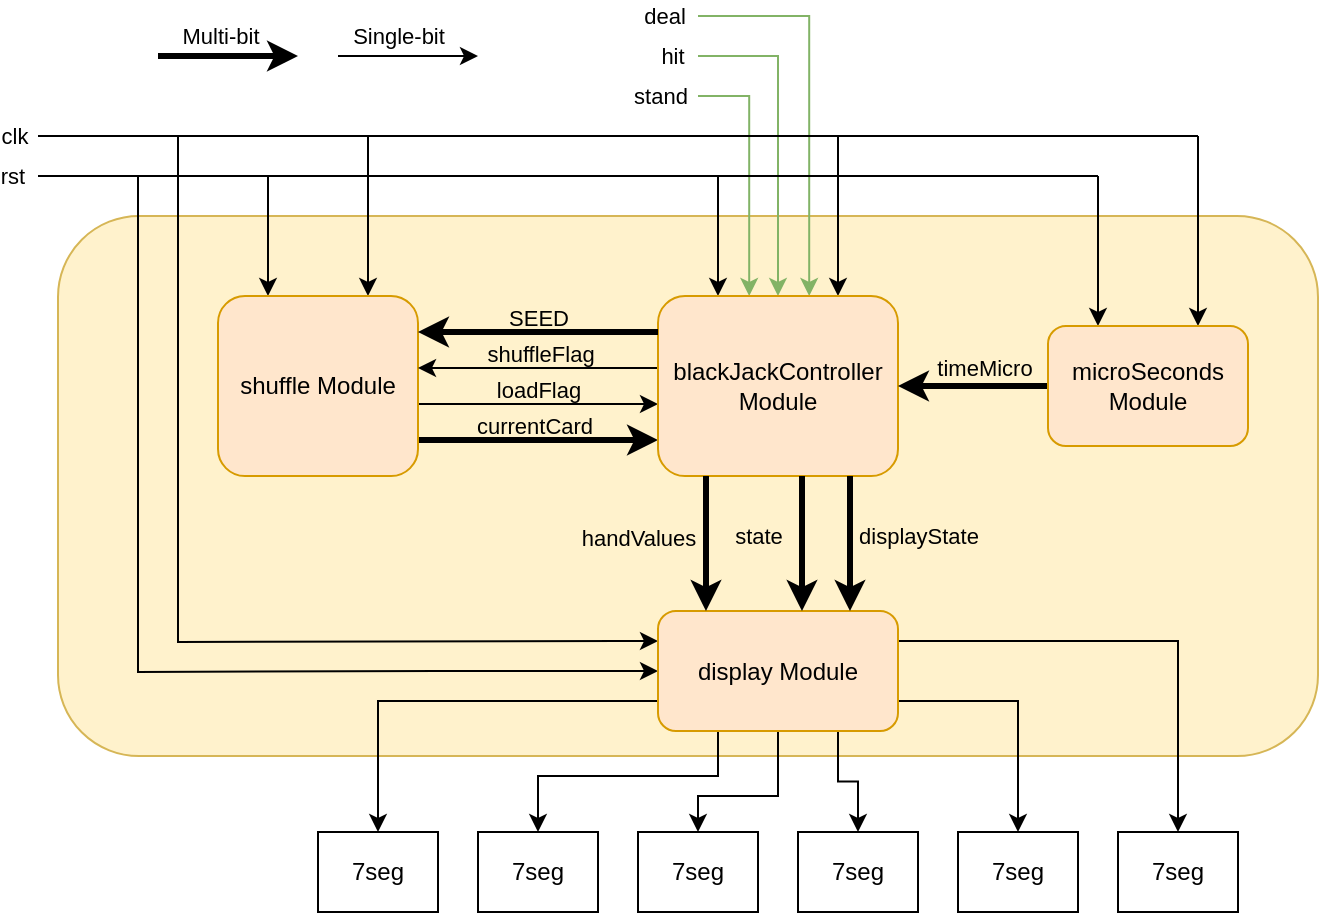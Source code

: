 <mxfile version="22.1.2" type="device">
  <diagram name="Page-1" id="hZqHQkQyaut782LopKFs">
    <mxGraphModel dx="893" dy="519" grid="1" gridSize="10" guides="1" tooltips="1" connect="1" arrows="1" fold="1" page="1" pageScale="1" pageWidth="1100" pageHeight="850" math="0" shadow="0">
      <root>
        <mxCell id="0" />
        <mxCell id="1" parent="0" />
        <mxCell id="UKzcWUU1NQJNQ1Zkniri-50" value="" style="rounded=1;whiteSpace=wrap;html=1;fillColor=#fff2cc;movable=1;resizable=1;rotatable=1;deletable=1;editable=1;locked=0;connectable=1;strokeColor=#d6b656;" vertex="1" parent="1">
          <mxGeometry x="140" y="170" width="630" height="270" as="geometry" />
        </mxCell>
        <mxCell id="UKzcWUU1NQJNQ1Zkniri-4" style="edgeStyle=orthogonalEdgeStyle;rounded=0;orthogonalLoop=1;jettySize=auto;html=1;strokeWidth=3;entryX=0;entryY=0.8;entryDx=0;entryDy=0;entryPerimeter=0;exitX=1;exitY=0.8;exitDx=0;exitDy=0;exitPerimeter=0;" edge="1" parent="1" source="lTBy46bGKvlum3ThATVw-1" target="lTBy46bGKvlum3ThATVw-2">
          <mxGeometry relative="1" as="geometry">
            <mxPoint x="320" y="260" as="sourcePoint" />
            <mxPoint x="410" y="210" as="targetPoint" />
          </mxGeometry>
        </mxCell>
        <mxCell id="UKzcWUU1NQJNQ1Zkniri-12" value="currentCard" style="edgeLabel;html=1;align=center;verticalAlign=middle;resizable=0;points=[];labelBackgroundColor=none;" vertex="1" connectable="0" parent="UKzcWUU1NQJNQ1Zkniri-4">
          <mxGeometry x="-0.101" y="1" relative="1" as="geometry">
            <mxPoint x="4" y="-6" as="offset" />
          </mxGeometry>
        </mxCell>
        <mxCell id="UKzcWUU1NQJNQ1Zkniri-6" style="edgeStyle=orthogonalEdgeStyle;rounded=0;orthogonalLoop=1;jettySize=auto;html=1;exitX=1;exitY=0.6;exitDx=0;exitDy=0;entryX=0;entryY=0.6;entryDx=0;entryDy=0;entryPerimeter=0;exitPerimeter=0;" edge="1" parent="1" source="lTBy46bGKvlum3ThATVw-1" target="lTBy46bGKvlum3ThATVw-2">
          <mxGeometry relative="1" as="geometry" />
        </mxCell>
        <mxCell id="UKzcWUU1NQJNQ1Zkniri-13" value="loadFlag" style="edgeLabel;html=1;align=center;verticalAlign=middle;resizable=0;points=[];labelBackgroundColor=none;" vertex="1" connectable="0" parent="UKzcWUU1NQJNQ1Zkniri-6">
          <mxGeometry x="-0.05" y="1" relative="1" as="geometry">
            <mxPoint x="3" y="-6" as="offset" />
          </mxGeometry>
        </mxCell>
        <mxCell id="UKzcWUU1NQJNQ1Zkniri-25" style="edgeStyle=orthogonalEdgeStyle;rounded=0;orthogonalLoop=1;jettySize=auto;html=1;exitX=0.25;exitY=0;exitDx=0;exitDy=0;exitPerimeter=0;startArrow=classic;startFill=1;endArrow=none;endFill=0;" edge="1" parent="1" source="lTBy46bGKvlum3ThATVw-1">
          <mxGeometry relative="1" as="geometry">
            <mxPoint x="245" y="150" as="targetPoint" />
          </mxGeometry>
        </mxCell>
        <mxCell id="UKzcWUU1NQJNQ1Zkniri-26" style="edgeStyle=orthogonalEdgeStyle;rounded=0;orthogonalLoop=1;jettySize=auto;html=1;exitX=0.75;exitY=0;exitDx=0;exitDy=0;exitPerimeter=0;startArrow=classic;startFill=1;endArrow=none;endFill=0;" edge="1" parent="1" source="lTBy46bGKvlum3ThATVw-1">
          <mxGeometry relative="1" as="geometry">
            <mxPoint x="295" y="130" as="targetPoint" />
          </mxGeometry>
        </mxCell>
        <mxCell id="lTBy46bGKvlum3ThATVw-1" value="shuffle Module" style="rounded=1;whiteSpace=wrap;html=1;points=[[0,0,0,0,0],[0,0.25,0,0,0],[0,0.5,0,0,0],[0,0.75,0,0,0],[0,1,0,0,0],[0.25,0,0,0,0],[0.25,1,0,0,0],[0.5,0,0,0,0],[0.5,1,0,0,0],[0.75,0,0,0,0],[0.75,1,0,0,0],[1,0.2,0,0,0],[1,0.4,0,0,0],[1,0.6,0,0,0],[1,0.8,0,0,0]];fillColor=#ffe6cc;strokeColor=#d79b00;" parent="1" vertex="1">
          <mxGeometry x="220" y="210" width="100" height="90" as="geometry" />
        </mxCell>
        <mxCell id="UKzcWUU1NQJNQ1Zkniri-5" style="edgeStyle=orthogonalEdgeStyle;rounded=0;orthogonalLoop=1;jettySize=auto;html=1;exitX=0;exitY=0.4;exitDx=0;exitDy=0;entryX=1;entryY=0.4;entryDx=0;entryDy=0;entryPerimeter=0;exitPerimeter=0;" edge="1" parent="1" source="lTBy46bGKvlum3ThATVw-2" target="lTBy46bGKvlum3ThATVw-1">
          <mxGeometry relative="1" as="geometry" />
        </mxCell>
        <mxCell id="UKzcWUU1NQJNQ1Zkniri-11" value="shuffleFlag" style="edgeLabel;html=1;align=center;verticalAlign=middle;resizable=0;points=[];labelBackgroundColor=none;" vertex="1" connectable="0" parent="UKzcWUU1NQJNQ1Zkniri-5">
          <mxGeometry x="0.11" relative="1" as="geometry">
            <mxPoint x="7" y="-7" as="offset" />
          </mxGeometry>
        </mxCell>
        <mxCell id="UKzcWUU1NQJNQ1Zkniri-27" style="edgeStyle=orthogonalEdgeStyle;rounded=0;orthogonalLoop=1;jettySize=auto;html=1;exitX=0.25;exitY=0;exitDx=0;exitDy=0;exitPerimeter=0;startArrow=classic;startFill=1;endArrow=none;endFill=0;" edge="1" parent="1" source="lTBy46bGKvlum3ThATVw-2">
          <mxGeometry relative="1" as="geometry">
            <mxPoint x="470" y="150" as="targetPoint" />
          </mxGeometry>
        </mxCell>
        <mxCell id="UKzcWUU1NQJNQ1Zkniri-28" style="edgeStyle=orthogonalEdgeStyle;rounded=0;orthogonalLoop=1;jettySize=auto;html=1;exitX=0.75;exitY=0;exitDx=0;exitDy=0;exitPerimeter=0;startArrow=classic;startFill=1;endArrow=none;endFill=0;" edge="1" parent="1" source="lTBy46bGKvlum3ThATVw-2">
          <mxGeometry relative="1" as="geometry">
            <mxPoint x="530" y="130" as="targetPoint" />
          </mxGeometry>
        </mxCell>
        <mxCell id="UKzcWUU1NQJNQ1Zkniri-30" style="edgeStyle=orthogonalEdgeStyle;rounded=0;orthogonalLoop=1;jettySize=auto;html=1;exitX=0.38;exitY=0;exitDx=0;exitDy=0;exitPerimeter=0;startArrow=classic;startFill=1;endArrow=none;endFill=0;fillColor=#d5e8d4;strokeColor=#82b366;" edge="1" parent="1" source="lTBy46bGKvlum3ThATVw-2">
          <mxGeometry relative="1" as="geometry">
            <mxPoint x="460" y="110" as="targetPoint" />
            <Array as="points">
              <mxPoint x="486" y="110" />
              <mxPoint x="460" y="110" />
            </Array>
          </mxGeometry>
        </mxCell>
        <mxCell id="UKzcWUU1NQJNQ1Zkniri-33" value="stand" style="edgeLabel;html=1;align=center;verticalAlign=middle;resizable=0;points=[];" vertex="1" connectable="0" parent="UKzcWUU1NQJNQ1Zkniri-30">
          <mxGeometry x="0.971" relative="1" as="geometry">
            <mxPoint x="-21" as="offset" />
          </mxGeometry>
        </mxCell>
        <mxCell id="UKzcWUU1NQJNQ1Zkniri-31" style="edgeStyle=orthogonalEdgeStyle;rounded=0;orthogonalLoop=1;jettySize=auto;html=1;exitX=0.5;exitY=0;exitDx=0;exitDy=0;exitPerimeter=0;startArrow=classic;startFill=1;endArrow=none;endFill=0;fillColor=#d5e8d4;strokeColor=#82b366;" edge="1" parent="1" source="lTBy46bGKvlum3ThATVw-2">
          <mxGeometry relative="1" as="geometry">
            <mxPoint x="460" y="90" as="targetPoint" />
            <Array as="points">
              <mxPoint x="500" y="90" />
            </Array>
          </mxGeometry>
        </mxCell>
        <mxCell id="UKzcWUU1NQJNQ1Zkniri-34" value="hit" style="edgeLabel;html=1;align=center;verticalAlign=middle;resizable=0;points=[];" vertex="1" connectable="0" parent="UKzcWUU1NQJNQ1Zkniri-31">
          <mxGeometry x="0.98" relative="1" as="geometry">
            <mxPoint x="-15" as="offset" />
          </mxGeometry>
        </mxCell>
        <mxCell id="UKzcWUU1NQJNQ1Zkniri-32" style="edgeStyle=orthogonalEdgeStyle;rounded=0;orthogonalLoop=1;jettySize=auto;html=1;exitX=0.63;exitY=0;exitDx=0;exitDy=0;exitPerimeter=0;startArrow=classic;startFill=1;endArrow=none;endFill=0;fillColor=#d5e8d4;strokeColor=#82b366;" edge="1" parent="1" source="lTBy46bGKvlum3ThATVw-2">
          <mxGeometry relative="1" as="geometry">
            <mxPoint x="460" y="70" as="targetPoint" />
            <Array as="points">
              <mxPoint x="516" y="70" />
            </Array>
          </mxGeometry>
        </mxCell>
        <mxCell id="UKzcWUU1NQJNQ1Zkniri-35" value="deal" style="edgeLabel;html=1;align=center;verticalAlign=middle;resizable=0;points=[];" vertex="1" connectable="0" parent="UKzcWUU1NQJNQ1Zkniri-32">
          <mxGeometry x="0.9" y="-1" relative="1" as="geometry">
            <mxPoint x="-27" y="1" as="offset" />
          </mxGeometry>
        </mxCell>
        <mxCell id="lTBy46bGKvlum3ThATVw-2" value="blackJackController Module" style="rounded=1;whiteSpace=wrap;html=1;points=[[0,0.2,0,0,0],[0,0.4,0,0,0],[0,0.6,0,0,0],[0,0.8,0,0,0],[0.13,0,0,0,0],[0.2,1,0,0,0],[0.25,0,0,0,0],[0.38,0,0,0,0],[0.4,1,0,0,0],[0.5,0,0,0,0],[0.6,1,0,0,0],[0.63,0,0,0,0],[0.75,0,0,0,0],[0.8,1,0,0,0],[0.88,0,0,0,0],[1,0.25,0,0,0],[1,0.5,0,0,0],[1,0.75,0,0,0]];fillColor=#ffe6cc;strokeColor=#d79b00;" parent="1" vertex="1">
          <mxGeometry x="440" y="210" width="120" height="90" as="geometry" />
        </mxCell>
        <mxCell id="lTBy46bGKvlum3ThATVw-16" style="edgeStyle=orthogonalEdgeStyle;rounded=0;orthogonalLoop=1;jettySize=auto;html=1;exitX=0;exitY=0.75;exitDx=0;exitDy=0;entryX=0.5;entryY=0;entryDx=0;entryDy=0;" parent="1" source="lTBy46bGKvlum3ThATVw-3" target="lTBy46bGKvlum3ThATVw-4" edge="1">
          <mxGeometry relative="1" as="geometry">
            <Array as="points">
              <mxPoint x="300" y="412" />
            </Array>
          </mxGeometry>
        </mxCell>
        <mxCell id="lTBy46bGKvlum3ThATVw-17" style="edgeStyle=orthogonalEdgeStyle;rounded=0;orthogonalLoop=1;jettySize=auto;html=1;exitX=0.25;exitY=1;exitDx=0;exitDy=0;" parent="1" source="lTBy46bGKvlum3ThATVw-3" target="lTBy46bGKvlum3ThATVw-8" edge="1">
          <mxGeometry relative="1" as="geometry">
            <Array as="points">
              <mxPoint x="470" y="450" />
              <mxPoint x="380" y="450" />
            </Array>
          </mxGeometry>
        </mxCell>
        <mxCell id="lTBy46bGKvlum3ThATVw-18" style="edgeStyle=orthogonalEdgeStyle;rounded=0;orthogonalLoop=1;jettySize=auto;html=1;exitX=0.5;exitY=1;exitDx=0;exitDy=0;entryX=0.5;entryY=0;entryDx=0;entryDy=0;" parent="1" source="lTBy46bGKvlum3ThATVw-3" target="lTBy46bGKvlum3ThATVw-7" edge="1">
          <mxGeometry relative="1" as="geometry">
            <Array as="points">
              <mxPoint x="500" y="460" />
              <mxPoint x="460" y="460" />
            </Array>
          </mxGeometry>
        </mxCell>
        <mxCell id="lTBy46bGKvlum3ThATVw-20" style="edgeStyle=orthogonalEdgeStyle;rounded=0;orthogonalLoop=1;jettySize=auto;html=1;exitX=1;exitY=0.75;exitDx=0;exitDy=0;entryX=0.5;entryY=0;entryDx=0;entryDy=0;" parent="1" source="lTBy46bGKvlum3ThATVw-3" target="lTBy46bGKvlum3ThATVw-14" edge="1">
          <mxGeometry relative="1" as="geometry" />
        </mxCell>
        <mxCell id="lTBy46bGKvlum3ThATVw-21" style="edgeStyle=orthogonalEdgeStyle;rounded=0;orthogonalLoop=1;jettySize=auto;html=1;exitX=1;exitY=0.25;exitDx=0;exitDy=0;entryX=0.5;entryY=0;entryDx=0;entryDy=0;" parent="1" source="lTBy46bGKvlum3ThATVw-3" target="lTBy46bGKvlum3ThATVw-13" edge="1">
          <mxGeometry relative="1" as="geometry" />
        </mxCell>
        <mxCell id="UKzcWUU1NQJNQ1Zkniri-36" style="edgeStyle=orthogonalEdgeStyle;rounded=0;orthogonalLoop=1;jettySize=auto;html=1;startArrow=classic;startFill=1;endArrow=none;endFill=0;exitX=0;exitY=0.5;exitDx=0;exitDy=0;exitPerimeter=0;" edge="1" parent="1" source="lTBy46bGKvlum3ThATVw-3">
          <mxGeometry relative="1" as="geometry">
            <mxPoint x="160" y="150" as="targetPoint" />
            <mxPoint x="330" y="350" as="sourcePoint" />
            <Array as="points">
              <mxPoint x="330" y="398" />
              <mxPoint x="180" y="398" />
              <mxPoint x="180" y="150" />
            </Array>
          </mxGeometry>
        </mxCell>
        <mxCell id="UKzcWUU1NQJNQ1Zkniri-37" style="edgeStyle=orthogonalEdgeStyle;rounded=0;orthogonalLoop=1;jettySize=auto;html=1;exitX=0.75;exitY=1;exitDx=0;exitDy=0;entryX=0.5;entryY=0;entryDx=0;entryDy=0;" edge="1" parent="1" source="lTBy46bGKvlum3ThATVw-3" target="lTBy46bGKvlum3ThATVw-5">
          <mxGeometry relative="1" as="geometry" />
        </mxCell>
        <mxCell id="UKzcWUU1NQJNQ1Zkniri-38" style="edgeStyle=orthogonalEdgeStyle;rounded=0;orthogonalLoop=1;jettySize=auto;html=1;startArrow=classic;startFill=1;endArrow=none;endFill=0;movable=1;resizable=1;rotatable=1;deletable=1;editable=1;locked=0;connectable=1;exitX=0;exitY=0.25;exitDx=0;exitDy=0;exitPerimeter=0;" edge="1" parent="1" source="lTBy46bGKvlum3ThATVw-3">
          <mxGeometry relative="1" as="geometry">
            <mxPoint x="190" y="130" as="targetPoint" />
            <mxPoint x="360" y="340" as="sourcePoint" />
            <Array as="points">
              <mxPoint x="420" y="383" />
              <mxPoint x="200" y="383" />
              <mxPoint x="200" y="130" />
            </Array>
          </mxGeometry>
        </mxCell>
        <mxCell id="lTBy46bGKvlum3ThATVw-3" value="display Module" style="rounded=1;whiteSpace=wrap;html=1;points=[[0,0.25,0,0,0],[0,0.5,0,0,0],[0,0.75,0,0,0],[0,1,0,0,0],[0.2,0,0,0,0],[0.25,1,0,0,0],[0.4,0,0,0,0],[0.5,1,0,0,0],[0.6,0,0,0,0],[0.75,1,0,0,0],[0.8,0,0,0,0],[1,0.25,0,0,0],[1,0.5,0,0,0],[1,0.75,0,0,0],[1,1,0,0,0]];fillColor=#ffe6cc;strokeColor=#d79b00;" parent="1" vertex="1">
          <mxGeometry x="440" y="367.5" width="120" height="60" as="geometry" />
        </mxCell>
        <mxCell id="lTBy46bGKvlum3ThATVw-4" value="7seg" style="rounded=0;whiteSpace=wrap;html=1;" parent="1" vertex="1">
          <mxGeometry x="270" y="478" width="60" height="40" as="geometry" />
        </mxCell>
        <mxCell id="lTBy46bGKvlum3ThATVw-5" value="7seg" style="rounded=0;whiteSpace=wrap;html=1;fontStyle=0" parent="1" vertex="1">
          <mxGeometry x="510" y="478" width="60" height="40" as="geometry" />
        </mxCell>
        <mxCell id="lTBy46bGKvlum3ThATVw-7" value="7seg" style="rounded=0;whiteSpace=wrap;html=1;fontStyle=0" parent="1" vertex="1">
          <mxGeometry x="430" y="478" width="60" height="40" as="geometry" />
        </mxCell>
        <mxCell id="lTBy46bGKvlum3ThATVw-8" value="7seg" style="rounded=0;whiteSpace=wrap;html=1;" parent="1" vertex="1">
          <mxGeometry x="350" y="478" width="60" height="40" as="geometry" />
        </mxCell>
        <mxCell id="lTBy46bGKvlum3ThATVw-13" value="7seg" style="rounded=0;whiteSpace=wrap;html=1;" parent="1" vertex="1">
          <mxGeometry x="670" y="478" width="60" height="40" as="geometry" />
        </mxCell>
        <mxCell id="lTBy46bGKvlum3ThATVw-14" value="7seg" style="rounded=0;whiteSpace=wrap;html=1;" parent="1" vertex="1">
          <mxGeometry x="590" y="478" width="60" height="40" as="geometry" />
        </mxCell>
        <mxCell id="UKzcWUU1NQJNQ1Zkniri-3" style="edgeStyle=orthogonalEdgeStyle;rounded=0;orthogonalLoop=1;jettySize=auto;html=1;exitX=0;exitY=0.5;exitDx=0;exitDy=0;entryX=1;entryY=0.5;entryDx=0;entryDy=0;strokeWidth=3;" edge="1" parent="1" source="UKzcWUU1NQJNQ1Zkniri-2" target="lTBy46bGKvlum3ThATVw-2">
          <mxGeometry relative="1" as="geometry" />
        </mxCell>
        <mxCell id="UKzcWUU1NQJNQ1Zkniri-22" value="timeMicro" style="edgeLabel;html=1;align=center;verticalAlign=middle;resizable=0;points=[];labelBackgroundColor=none;" vertex="1" connectable="0" parent="UKzcWUU1NQJNQ1Zkniri-3">
          <mxGeometry x="0.183" y="2" relative="1" as="geometry">
            <mxPoint x="12" y="-11" as="offset" />
          </mxGeometry>
        </mxCell>
        <mxCell id="UKzcWUU1NQJNQ1Zkniri-23" style="edgeStyle=orthogonalEdgeStyle;rounded=0;orthogonalLoop=1;jettySize=auto;html=1;exitX=0.25;exitY=0;exitDx=0;exitDy=0;startArrow=classic;startFill=1;endArrow=none;endFill=0;" edge="1" parent="1" source="UKzcWUU1NQJNQ1Zkniri-2">
          <mxGeometry relative="1" as="geometry">
            <mxPoint x="660" y="150" as="targetPoint" />
          </mxGeometry>
        </mxCell>
        <mxCell id="UKzcWUU1NQJNQ1Zkniri-24" style="edgeStyle=orthogonalEdgeStyle;rounded=0;orthogonalLoop=1;jettySize=auto;html=1;exitX=0.75;exitY=0;exitDx=0;exitDy=0;startArrow=classic;startFill=1;endArrow=none;endFill=0;" edge="1" parent="1" source="UKzcWUU1NQJNQ1Zkniri-2">
          <mxGeometry relative="1" as="geometry">
            <mxPoint x="710" y="130" as="targetPoint" />
          </mxGeometry>
        </mxCell>
        <mxCell id="UKzcWUU1NQJNQ1Zkniri-2" value="microSeconds Module" style="rounded=1;whiteSpace=wrap;html=1;fillColor=#ffe6cc;strokeColor=#d79b00;" vertex="1" parent="1">
          <mxGeometry x="635" y="225" width="100" height="60" as="geometry" />
        </mxCell>
        <mxCell id="UKzcWUU1NQJNQ1Zkniri-7" style="edgeStyle=orthogonalEdgeStyle;rounded=0;orthogonalLoop=1;jettySize=auto;html=1;entryX=0;entryY=0.25;entryDx=0;entryDy=0;strokeWidth=3;" edge="1" parent="1">
          <mxGeometry relative="1" as="geometry">
            <mxPoint x="190" y="90" as="sourcePoint" />
            <mxPoint x="260" y="90" as="targetPoint" />
          </mxGeometry>
        </mxCell>
        <mxCell id="UKzcWUU1NQJNQ1Zkniri-8" value="Multi-bit" style="edgeLabel;html=1;align=center;verticalAlign=middle;resizable=0;points=[];" vertex="1" connectable="0" parent="UKzcWUU1NQJNQ1Zkniri-7">
          <mxGeometry x="-0.246" y="2" relative="1" as="geometry">
            <mxPoint x="4" y="-8" as="offset" />
          </mxGeometry>
        </mxCell>
        <mxCell id="UKzcWUU1NQJNQ1Zkniri-9" style="edgeStyle=orthogonalEdgeStyle;rounded=0;orthogonalLoop=1;jettySize=auto;html=1;entryX=0;entryY=0.5;entryDx=0;entryDy=0;" edge="1" parent="1">
          <mxGeometry relative="1" as="geometry">
            <mxPoint x="280" y="90" as="sourcePoint" />
            <mxPoint x="350" y="90" as="targetPoint" />
          </mxGeometry>
        </mxCell>
        <mxCell id="UKzcWUU1NQJNQ1Zkniri-10" value="Single-bit" style="edgeLabel;html=1;align=center;verticalAlign=middle;resizable=0;points=[];" vertex="1" connectable="0" parent="UKzcWUU1NQJNQ1Zkniri-9">
          <mxGeometry x="0.025" y="-1" relative="1" as="geometry">
            <mxPoint x="-6" y="-11" as="offset" />
          </mxGeometry>
        </mxCell>
        <mxCell id="UKzcWUU1NQJNQ1Zkniri-14" style="edgeStyle=orthogonalEdgeStyle;rounded=0;orthogonalLoop=1;jettySize=auto;html=1;exitX=0;exitY=0.2;exitDx=0;exitDy=0;exitPerimeter=0;entryX=1;entryY=0.2;entryDx=0;entryDy=0;entryPerimeter=0;strokeWidth=3;" edge="1" parent="1" source="lTBy46bGKvlum3ThATVw-2" target="lTBy46bGKvlum3ThATVw-1">
          <mxGeometry relative="1" as="geometry" />
        </mxCell>
        <mxCell id="UKzcWUU1NQJNQ1Zkniri-15" value="SEED" style="edgeLabel;html=1;align=center;verticalAlign=middle;resizable=0;points=[];labelBackgroundColor=none;" vertex="1" connectable="0" parent="UKzcWUU1NQJNQ1Zkniri-14">
          <mxGeometry x="0.042" relative="1" as="geometry">
            <mxPoint x="2" y="-7" as="offset" />
          </mxGeometry>
        </mxCell>
        <mxCell id="UKzcWUU1NQJNQ1Zkniri-17" value="" style="endArrow=none;html=1;rounded=0;" edge="1" parent="1">
          <mxGeometry width="50" height="50" relative="1" as="geometry">
            <mxPoint x="130" y="130" as="sourcePoint" />
            <mxPoint x="710" y="130" as="targetPoint" />
          </mxGeometry>
        </mxCell>
        <mxCell id="UKzcWUU1NQJNQ1Zkniri-19" value="clk" style="edgeLabel;html=1;align=center;verticalAlign=middle;resizable=0;points=[];" vertex="1" connectable="0" parent="UKzcWUU1NQJNQ1Zkniri-17">
          <mxGeometry x="-0.858" relative="1" as="geometry">
            <mxPoint x="-53" as="offset" />
          </mxGeometry>
        </mxCell>
        <mxCell id="UKzcWUU1NQJNQ1Zkniri-18" value="" style="endArrow=none;html=1;rounded=0;" edge="1" parent="1">
          <mxGeometry width="50" height="50" relative="1" as="geometry">
            <mxPoint x="130" y="150" as="sourcePoint" />
            <mxPoint x="660" y="150" as="targetPoint" />
          </mxGeometry>
        </mxCell>
        <mxCell id="UKzcWUU1NQJNQ1Zkniri-20" value="rst" style="edgeLabel;html=1;align=center;verticalAlign=middle;resizable=0;points=[];" vertex="1" connectable="0" parent="UKzcWUU1NQJNQ1Zkniri-18">
          <mxGeometry x="-0.962" y="-2" relative="1" as="geometry">
            <mxPoint x="-23" y="-2" as="offset" />
          </mxGeometry>
        </mxCell>
        <mxCell id="UKzcWUU1NQJNQ1Zkniri-42" style="edgeStyle=orthogonalEdgeStyle;rounded=0;orthogonalLoop=1;jettySize=auto;html=1;exitX=0.2;exitY=1;exitDx=0;exitDy=0;exitPerimeter=0;entryX=0.2;entryY=0;entryDx=0;entryDy=0;entryPerimeter=0;strokeWidth=3;" edge="1" parent="1" source="lTBy46bGKvlum3ThATVw-2" target="lTBy46bGKvlum3ThATVw-3">
          <mxGeometry relative="1" as="geometry">
            <mxPoint x="470" y="300" as="sourcePoint" />
            <mxPoint x="470" y="367.5" as="targetPoint" />
          </mxGeometry>
        </mxCell>
        <mxCell id="UKzcWUU1NQJNQ1Zkniri-47" value="handValues" style="edgeLabel;html=1;align=center;verticalAlign=middle;resizable=0;points=[];labelBackgroundColor=none;" vertex="1" connectable="0" parent="UKzcWUU1NQJNQ1Zkniri-42">
          <mxGeometry x="-0.273" y="-1" relative="1" as="geometry">
            <mxPoint x="-33" y="6" as="offset" />
          </mxGeometry>
        </mxCell>
        <mxCell id="UKzcWUU1NQJNQ1Zkniri-43" style="edgeStyle=orthogonalEdgeStyle;rounded=0;orthogonalLoop=1;jettySize=auto;html=1;exitX=0.6;exitY=1;exitDx=0;exitDy=0;exitPerimeter=0;entryX=0.6;entryY=0;entryDx=0;entryDy=0;entryPerimeter=0;strokeWidth=3;" edge="1" parent="1" source="lTBy46bGKvlum3ThATVw-2" target="lTBy46bGKvlum3ThATVw-3">
          <mxGeometry relative="1" as="geometry" />
        </mxCell>
        <mxCell id="UKzcWUU1NQJNQ1Zkniri-48" value="state" style="edgeLabel;html=1;align=center;verticalAlign=middle;resizable=0;points=[];labelBackgroundColor=none;" vertex="1" connectable="0" parent="UKzcWUU1NQJNQ1Zkniri-43">
          <mxGeometry x="-0.352" relative="1" as="geometry">
            <mxPoint x="-22" y="8" as="offset" />
          </mxGeometry>
        </mxCell>
        <mxCell id="UKzcWUU1NQJNQ1Zkniri-44" style="edgeStyle=orthogonalEdgeStyle;rounded=0;orthogonalLoop=1;jettySize=auto;html=1;exitX=0.8;exitY=1;exitDx=0;exitDy=0;exitPerimeter=0;entryX=0.8;entryY=0;entryDx=0;entryDy=0;entryPerimeter=0;strokeWidth=3;" edge="1" parent="1" source="lTBy46bGKvlum3ThATVw-2" target="lTBy46bGKvlum3ThATVw-3">
          <mxGeometry relative="1" as="geometry" />
        </mxCell>
        <mxCell id="UKzcWUU1NQJNQ1Zkniri-49" value="displayState" style="edgeLabel;html=1;align=center;verticalAlign=middle;resizable=0;points=[];labelBackgroundColor=none;" vertex="1" connectable="0" parent="UKzcWUU1NQJNQ1Zkniri-44">
          <mxGeometry x="0.24" y="2" relative="1" as="geometry">
            <mxPoint x="32" y="-12" as="offset" />
          </mxGeometry>
        </mxCell>
      </root>
    </mxGraphModel>
  </diagram>
</mxfile>
